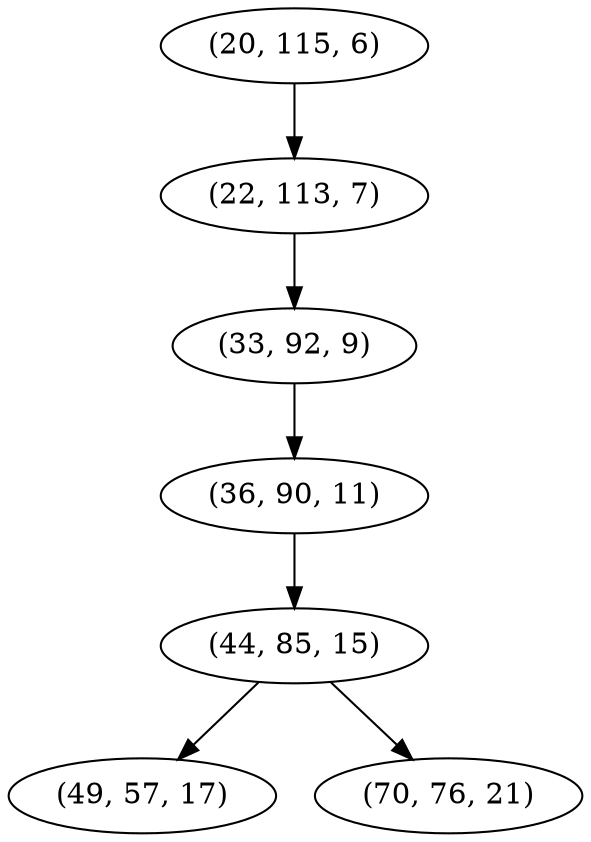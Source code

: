 digraph tree {
    "(20, 115, 6)";
    "(22, 113, 7)";
    "(33, 92, 9)";
    "(36, 90, 11)";
    "(44, 85, 15)";
    "(49, 57, 17)";
    "(70, 76, 21)";
    "(20, 115, 6)" -> "(22, 113, 7)";
    "(22, 113, 7)" -> "(33, 92, 9)";
    "(33, 92, 9)" -> "(36, 90, 11)";
    "(36, 90, 11)" -> "(44, 85, 15)";
    "(44, 85, 15)" -> "(49, 57, 17)";
    "(44, 85, 15)" -> "(70, 76, 21)";
}
